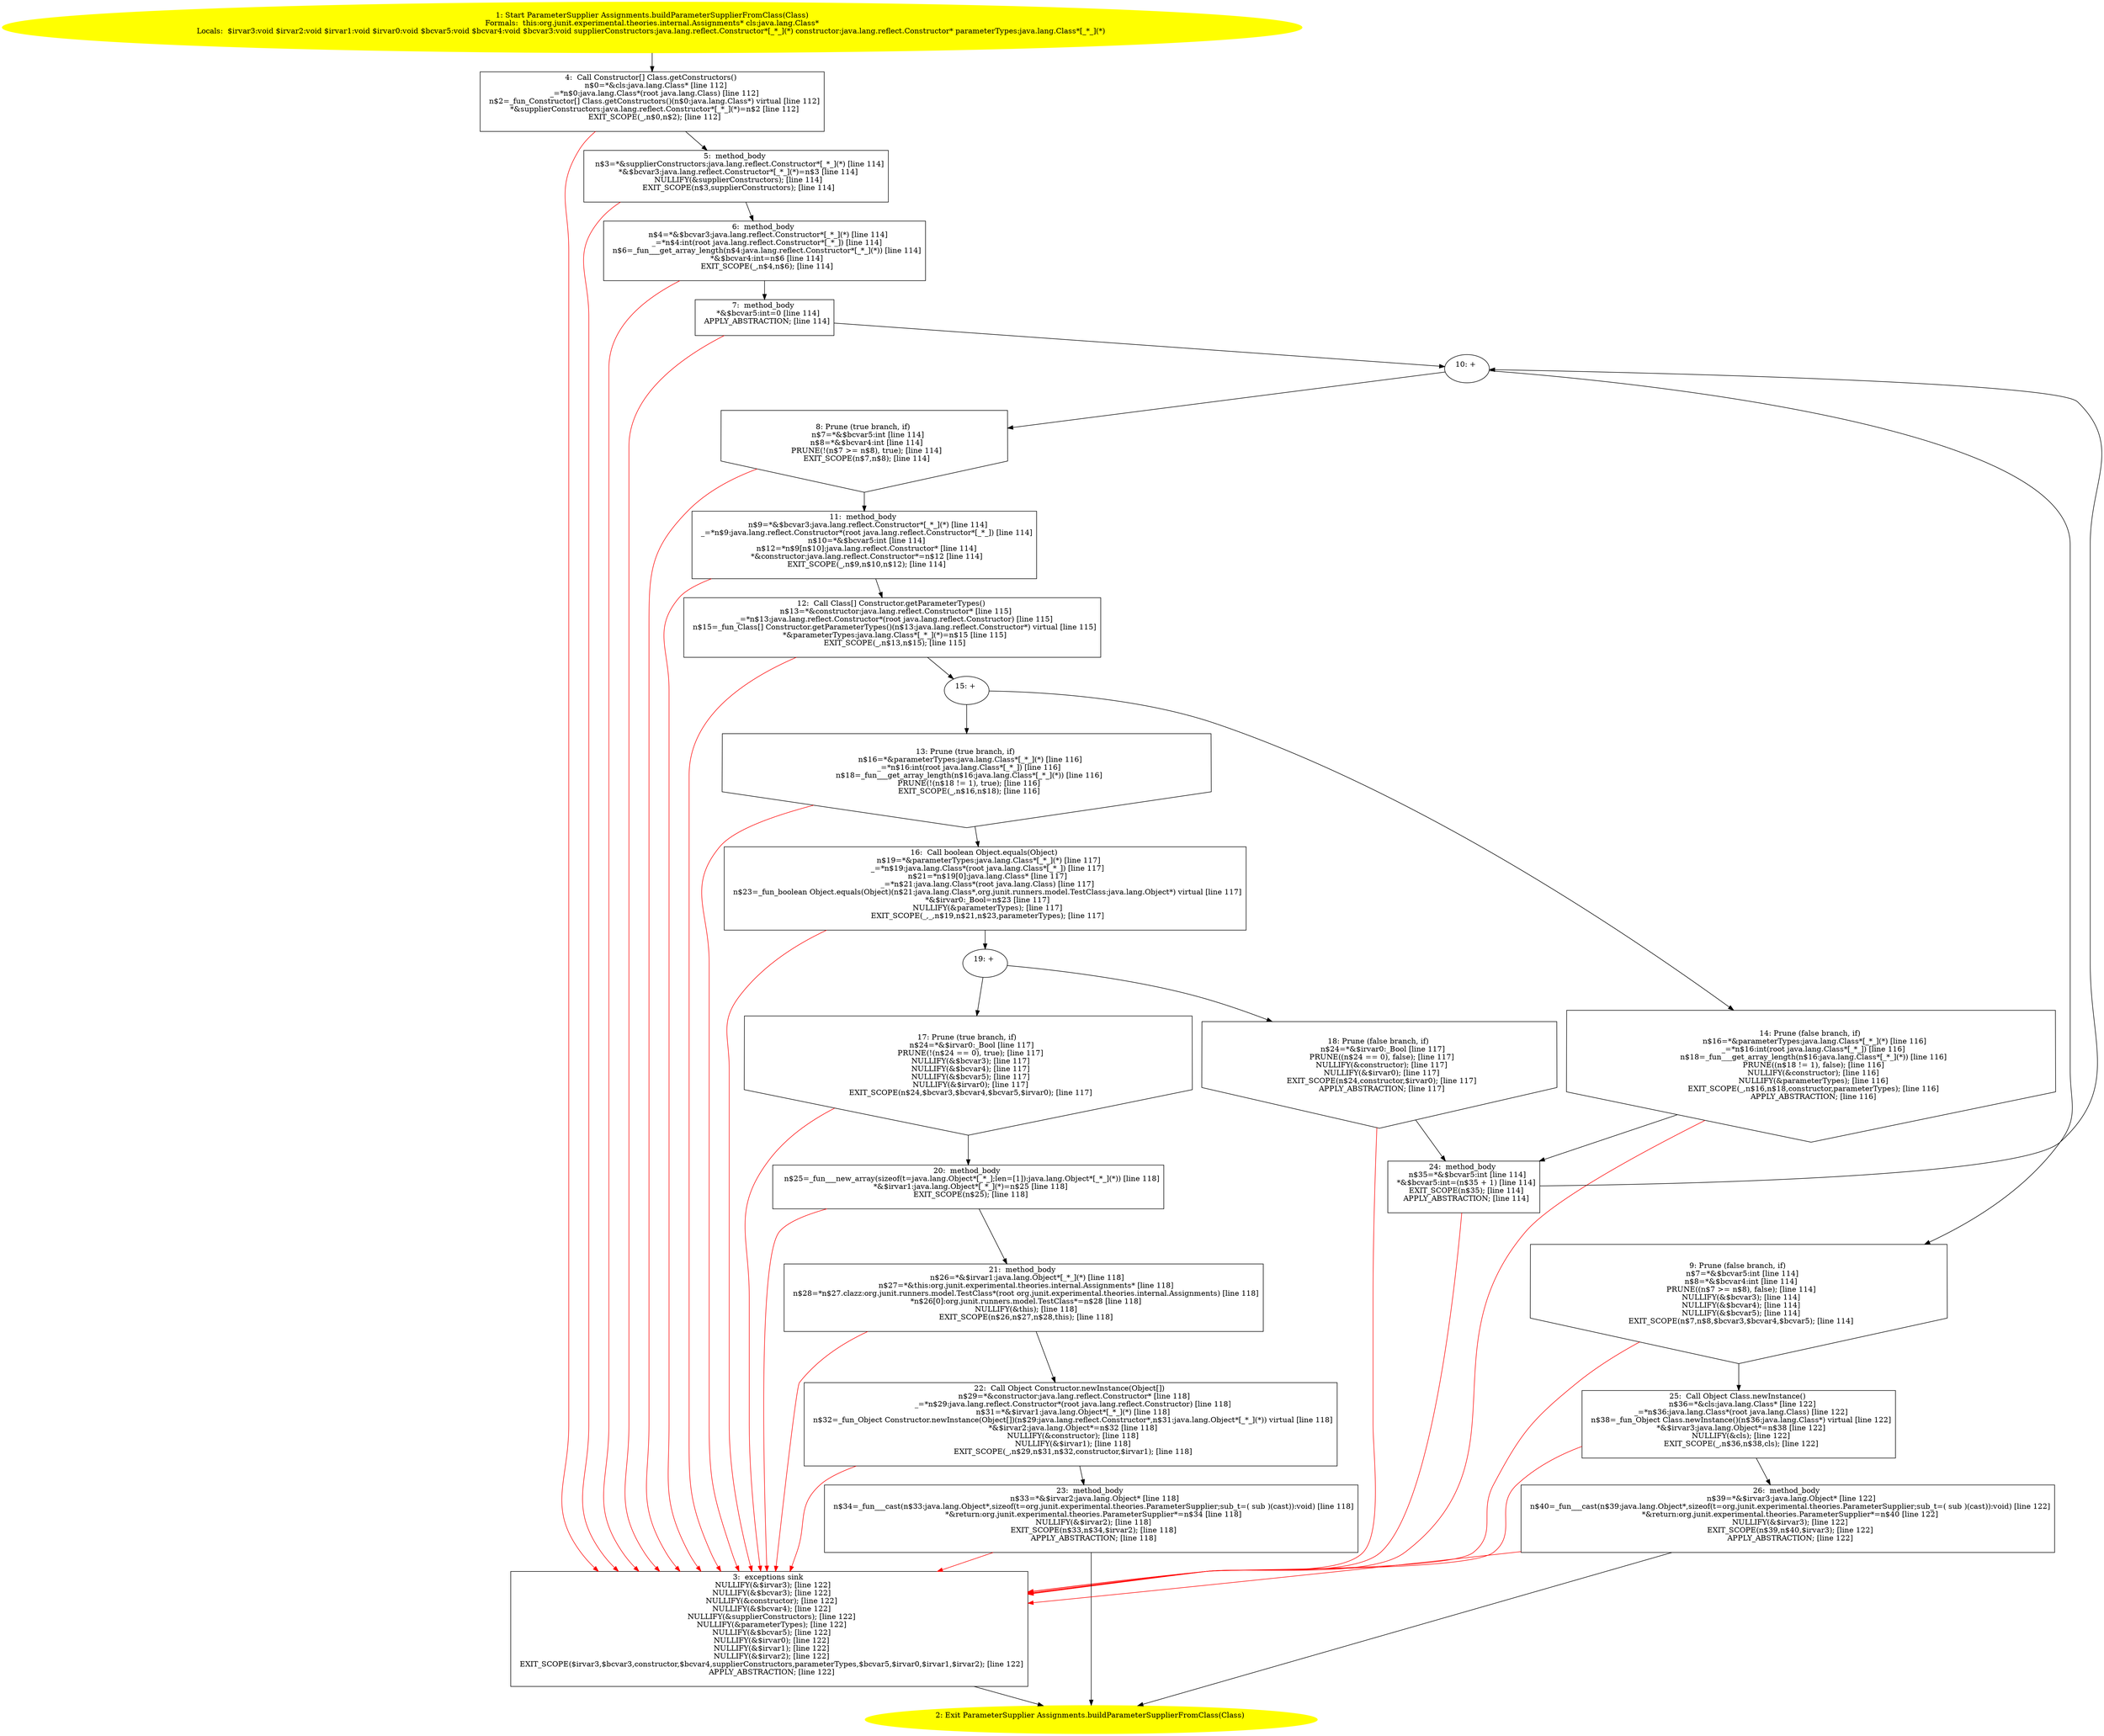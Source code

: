/* @generated */
digraph cfg {
"org.junit.experimental.theories.internal.Assignments.buildParameterSupplierFromClass(java.lang.Class.38fa3c9fe06714a1f978c7d20ecb1ab6_1" [label="1: Start ParameterSupplier Assignments.buildParameterSupplierFromClass(Class)\nFormals:  this:org.junit.experimental.theories.internal.Assignments* cls:java.lang.Class*\nLocals:  $irvar3:void $irvar2:void $irvar1:void $irvar0:void $bcvar5:void $bcvar4:void $bcvar3:void supplierConstructors:java.lang.reflect.Constructor*[_*_](*) constructor:java.lang.reflect.Constructor* parameterTypes:java.lang.Class*[_*_](*) \n  " color=yellow style=filled]
	

	 "org.junit.experimental.theories.internal.Assignments.buildParameterSupplierFromClass(java.lang.Class.38fa3c9fe06714a1f978c7d20ecb1ab6_1" -> "org.junit.experimental.theories.internal.Assignments.buildParameterSupplierFromClass(java.lang.Class.38fa3c9fe06714a1f978c7d20ecb1ab6_4" ;
"org.junit.experimental.theories.internal.Assignments.buildParameterSupplierFromClass(java.lang.Class.38fa3c9fe06714a1f978c7d20ecb1ab6_2" [label="2: Exit ParameterSupplier Assignments.buildParameterSupplierFromClass(Class) \n  " color=yellow style=filled]
	

"org.junit.experimental.theories.internal.Assignments.buildParameterSupplierFromClass(java.lang.Class.38fa3c9fe06714a1f978c7d20ecb1ab6_3" [label="3:  exceptions sink \n   NULLIFY(&$irvar3); [line 122]\n  NULLIFY(&$bcvar3); [line 122]\n  NULLIFY(&constructor); [line 122]\n  NULLIFY(&$bcvar4); [line 122]\n  NULLIFY(&supplierConstructors); [line 122]\n  NULLIFY(&parameterTypes); [line 122]\n  NULLIFY(&$bcvar5); [line 122]\n  NULLIFY(&$irvar0); [line 122]\n  NULLIFY(&$irvar1); [line 122]\n  NULLIFY(&$irvar2); [line 122]\n  EXIT_SCOPE($irvar3,$bcvar3,constructor,$bcvar4,supplierConstructors,parameterTypes,$bcvar5,$irvar0,$irvar1,$irvar2); [line 122]\n  APPLY_ABSTRACTION; [line 122]\n " shape="box"]
	

	 "org.junit.experimental.theories.internal.Assignments.buildParameterSupplierFromClass(java.lang.Class.38fa3c9fe06714a1f978c7d20ecb1ab6_3" -> "org.junit.experimental.theories.internal.Assignments.buildParameterSupplierFromClass(java.lang.Class.38fa3c9fe06714a1f978c7d20ecb1ab6_2" ;
"org.junit.experimental.theories.internal.Assignments.buildParameterSupplierFromClass(java.lang.Class.38fa3c9fe06714a1f978c7d20ecb1ab6_4" [label="4:  Call Constructor[] Class.getConstructors() \n   n$0=*&cls:java.lang.Class* [line 112]\n  _=*n$0:java.lang.Class*(root java.lang.Class) [line 112]\n  n$2=_fun_Constructor[] Class.getConstructors()(n$0:java.lang.Class*) virtual [line 112]\n  *&supplierConstructors:java.lang.reflect.Constructor*[_*_](*)=n$2 [line 112]\n  EXIT_SCOPE(_,n$0,n$2); [line 112]\n " shape="box"]
	

	 "org.junit.experimental.theories.internal.Assignments.buildParameterSupplierFromClass(java.lang.Class.38fa3c9fe06714a1f978c7d20ecb1ab6_4" -> "org.junit.experimental.theories.internal.Assignments.buildParameterSupplierFromClass(java.lang.Class.38fa3c9fe06714a1f978c7d20ecb1ab6_5" ;
	 "org.junit.experimental.theories.internal.Assignments.buildParameterSupplierFromClass(java.lang.Class.38fa3c9fe06714a1f978c7d20ecb1ab6_4" -> "org.junit.experimental.theories.internal.Assignments.buildParameterSupplierFromClass(java.lang.Class.38fa3c9fe06714a1f978c7d20ecb1ab6_3" [color="red" ];
"org.junit.experimental.theories.internal.Assignments.buildParameterSupplierFromClass(java.lang.Class.38fa3c9fe06714a1f978c7d20ecb1ab6_5" [label="5:  method_body \n   n$3=*&supplierConstructors:java.lang.reflect.Constructor*[_*_](*) [line 114]\n  *&$bcvar3:java.lang.reflect.Constructor*[_*_](*)=n$3 [line 114]\n  NULLIFY(&supplierConstructors); [line 114]\n  EXIT_SCOPE(n$3,supplierConstructors); [line 114]\n " shape="box"]
	

	 "org.junit.experimental.theories.internal.Assignments.buildParameterSupplierFromClass(java.lang.Class.38fa3c9fe06714a1f978c7d20ecb1ab6_5" -> "org.junit.experimental.theories.internal.Assignments.buildParameterSupplierFromClass(java.lang.Class.38fa3c9fe06714a1f978c7d20ecb1ab6_6" ;
	 "org.junit.experimental.theories.internal.Assignments.buildParameterSupplierFromClass(java.lang.Class.38fa3c9fe06714a1f978c7d20ecb1ab6_5" -> "org.junit.experimental.theories.internal.Assignments.buildParameterSupplierFromClass(java.lang.Class.38fa3c9fe06714a1f978c7d20ecb1ab6_3" [color="red" ];
"org.junit.experimental.theories.internal.Assignments.buildParameterSupplierFromClass(java.lang.Class.38fa3c9fe06714a1f978c7d20ecb1ab6_6" [label="6:  method_body \n   n$4=*&$bcvar3:java.lang.reflect.Constructor*[_*_](*) [line 114]\n  _=*n$4:int(root java.lang.reflect.Constructor*[_*_]) [line 114]\n  n$6=_fun___get_array_length(n$4:java.lang.reflect.Constructor*[_*_](*)) [line 114]\n  *&$bcvar4:int=n$6 [line 114]\n  EXIT_SCOPE(_,n$4,n$6); [line 114]\n " shape="box"]
	

	 "org.junit.experimental.theories.internal.Assignments.buildParameterSupplierFromClass(java.lang.Class.38fa3c9fe06714a1f978c7d20ecb1ab6_6" -> "org.junit.experimental.theories.internal.Assignments.buildParameterSupplierFromClass(java.lang.Class.38fa3c9fe06714a1f978c7d20ecb1ab6_7" ;
	 "org.junit.experimental.theories.internal.Assignments.buildParameterSupplierFromClass(java.lang.Class.38fa3c9fe06714a1f978c7d20ecb1ab6_6" -> "org.junit.experimental.theories.internal.Assignments.buildParameterSupplierFromClass(java.lang.Class.38fa3c9fe06714a1f978c7d20ecb1ab6_3" [color="red" ];
"org.junit.experimental.theories.internal.Assignments.buildParameterSupplierFromClass(java.lang.Class.38fa3c9fe06714a1f978c7d20ecb1ab6_7" [label="7:  method_body \n   *&$bcvar5:int=0 [line 114]\n  APPLY_ABSTRACTION; [line 114]\n " shape="box"]
	

	 "org.junit.experimental.theories.internal.Assignments.buildParameterSupplierFromClass(java.lang.Class.38fa3c9fe06714a1f978c7d20ecb1ab6_7" -> "org.junit.experimental.theories.internal.Assignments.buildParameterSupplierFromClass(java.lang.Class.38fa3c9fe06714a1f978c7d20ecb1ab6_10" ;
	 "org.junit.experimental.theories.internal.Assignments.buildParameterSupplierFromClass(java.lang.Class.38fa3c9fe06714a1f978c7d20ecb1ab6_7" -> "org.junit.experimental.theories.internal.Assignments.buildParameterSupplierFromClass(java.lang.Class.38fa3c9fe06714a1f978c7d20ecb1ab6_3" [color="red" ];
"org.junit.experimental.theories.internal.Assignments.buildParameterSupplierFromClass(java.lang.Class.38fa3c9fe06714a1f978c7d20ecb1ab6_8" [label="8: Prune (true branch, if) \n   n$7=*&$bcvar5:int [line 114]\n  n$8=*&$bcvar4:int [line 114]\n  PRUNE(!(n$7 >= n$8), true); [line 114]\n  EXIT_SCOPE(n$7,n$8); [line 114]\n " shape="invhouse"]
	

	 "org.junit.experimental.theories.internal.Assignments.buildParameterSupplierFromClass(java.lang.Class.38fa3c9fe06714a1f978c7d20ecb1ab6_8" -> "org.junit.experimental.theories.internal.Assignments.buildParameterSupplierFromClass(java.lang.Class.38fa3c9fe06714a1f978c7d20ecb1ab6_11" ;
	 "org.junit.experimental.theories.internal.Assignments.buildParameterSupplierFromClass(java.lang.Class.38fa3c9fe06714a1f978c7d20ecb1ab6_8" -> "org.junit.experimental.theories.internal.Assignments.buildParameterSupplierFromClass(java.lang.Class.38fa3c9fe06714a1f978c7d20ecb1ab6_3" [color="red" ];
"org.junit.experimental.theories.internal.Assignments.buildParameterSupplierFromClass(java.lang.Class.38fa3c9fe06714a1f978c7d20ecb1ab6_9" [label="9: Prune (false branch, if) \n   n$7=*&$bcvar5:int [line 114]\n  n$8=*&$bcvar4:int [line 114]\n  PRUNE((n$7 >= n$8), false); [line 114]\n  NULLIFY(&$bcvar3); [line 114]\n  NULLIFY(&$bcvar4); [line 114]\n  NULLIFY(&$bcvar5); [line 114]\n  EXIT_SCOPE(n$7,n$8,$bcvar3,$bcvar4,$bcvar5); [line 114]\n " shape="invhouse"]
	

	 "org.junit.experimental.theories.internal.Assignments.buildParameterSupplierFromClass(java.lang.Class.38fa3c9fe06714a1f978c7d20ecb1ab6_9" -> "org.junit.experimental.theories.internal.Assignments.buildParameterSupplierFromClass(java.lang.Class.38fa3c9fe06714a1f978c7d20ecb1ab6_25" ;
	 "org.junit.experimental.theories.internal.Assignments.buildParameterSupplierFromClass(java.lang.Class.38fa3c9fe06714a1f978c7d20ecb1ab6_9" -> "org.junit.experimental.theories.internal.Assignments.buildParameterSupplierFromClass(java.lang.Class.38fa3c9fe06714a1f978c7d20ecb1ab6_3" [color="red" ];
"org.junit.experimental.theories.internal.Assignments.buildParameterSupplierFromClass(java.lang.Class.38fa3c9fe06714a1f978c7d20ecb1ab6_10" [label="10: + \n  " ]
	

	 "org.junit.experimental.theories.internal.Assignments.buildParameterSupplierFromClass(java.lang.Class.38fa3c9fe06714a1f978c7d20ecb1ab6_10" -> "org.junit.experimental.theories.internal.Assignments.buildParameterSupplierFromClass(java.lang.Class.38fa3c9fe06714a1f978c7d20ecb1ab6_8" ;
	 "org.junit.experimental.theories.internal.Assignments.buildParameterSupplierFromClass(java.lang.Class.38fa3c9fe06714a1f978c7d20ecb1ab6_10" -> "org.junit.experimental.theories.internal.Assignments.buildParameterSupplierFromClass(java.lang.Class.38fa3c9fe06714a1f978c7d20ecb1ab6_9" ;
"org.junit.experimental.theories.internal.Assignments.buildParameterSupplierFromClass(java.lang.Class.38fa3c9fe06714a1f978c7d20ecb1ab6_11" [label="11:  method_body \n   n$9=*&$bcvar3:java.lang.reflect.Constructor*[_*_](*) [line 114]\n  _=*n$9:java.lang.reflect.Constructor*(root java.lang.reflect.Constructor*[_*_]) [line 114]\n  n$10=*&$bcvar5:int [line 114]\n  n$12=*n$9[n$10]:java.lang.reflect.Constructor* [line 114]\n  *&constructor:java.lang.reflect.Constructor*=n$12 [line 114]\n  EXIT_SCOPE(_,n$9,n$10,n$12); [line 114]\n " shape="box"]
	

	 "org.junit.experimental.theories.internal.Assignments.buildParameterSupplierFromClass(java.lang.Class.38fa3c9fe06714a1f978c7d20ecb1ab6_11" -> "org.junit.experimental.theories.internal.Assignments.buildParameterSupplierFromClass(java.lang.Class.38fa3c9fe06714a1f978c7d20ecb1ab6_12" ;
	 "org.junit.experimental.theories.internal.Assignments.buildParameterSupplierFromClass(java.lang.Class.38fa3c9fe06714a1f978c7d20ecb1ab6_11" -> "org.junit.experimental.theories.internal.Assignments.buildParameterSupplierFromClass(java.lang.Class.38fa3c9fe06714a1f978c7d20ecb1ab6_3" [color="red" ];
"org.junit.experimental.theories.internal.Assignments.buildParameterSupplierFromClass(java.lang.Class.38fa3c9fe06714a1f978c7d20ecb1ab6_12" [label="12:  Call Class[] Constructor.getParameterTypes() \n   n$13=*&constructor:java.lang.reflect.Constructor* [line 115]\n  _=*n$13:java.lang.reflect.Constructor*(root java.lang.reflect.Constructor) [line 115]\n  n$15=_fun_Class[] Constructor.getParameterTypes()(n$13:java.lang.reflect.Constructor*) virtual [line 115]\n  *&parameterTypes:java.lang.Class*[_*_](*)=n$15 [line 115]\n  EXIT_SCOPE(_,n$13,n$15); [line 115]\n " shape="box"]
	

	 "org.junit.experimental.theories.internal.Assignments.buildParameterSupplierFromClass(java.lang.Class.38fa3c9fe06714a1f978c7d20ecb1ab6_12" -> "org.junit.experimental.theories.internal.Assignments.buildParameterSupplierFromClass(java.lang.Class.38fa3c9fe06714a1f978c7d20ecb1ab6_15" ;
	 "org.junit.experimental.theories.internal.Assignments.buildParameterSupplierFromClass(java.lang.Class.38fa3c9fe06714a1f978c7d20ecb1ab6_12" -> "org.junit.experimental.theories.internal.Assignments.buildParameterSupplierFromClass(java.lang.Class.38fa3c9fe06714a1f978c7d20ecb1ab6_3" [color="red" ];
"org.junit.experimental.theories.internal.Assignments.buildParameterSupplierFromClass(java.lang.Class.38fa3c9fe06714a1f978c7d20ecb1ab6_13" [label="13: Prune (true branch, if) \n   n$16=*&parameterTypes:java.lang.Class*[_*_](*) [line 116]\n  _=*n$16:int(root java.lang.Class*[_*_]) [line 116]\n  n$18=_fun___get_array_length(n$16:java.lang.Class*[_*_](*)) [line 116]\n  PRUNE(!(n$18 != 1), true); [line 116]\n  EXIT_SCOPE(_,n$16,n$18); [line 116]\n " shape="invhouse"]
	

	 "org.junit.experimental.theories.internal.Assignments.buildParameterSupplierFromClass(java.lang.Class.38fa3c9fe06714a1f978c7d20ecb1ab6_13" -> "org.junit.experimental.theories.internal.Assignments.buildParameterSupplierFromClass(java.lang.Class.38fa3c9fe06714a1f978c7d20ecb1ab6_16" ;
	 "org.junit.experimental.theories.internal.Assignments.buildParameterSupplierFromClass(java.lang.Class.38fa3c9fe06714a1f978c7d20ecb1ab6_13" -> "org.junit.experimental.theories.internal.Assignments.buildParameterSupplierFromClass(java.lang.Class.38fa3c9fe06714a1f978c7d20ecb1ab6_3" [color="red" ];
"org.junit.experimental.theories.internal.Assignments.buildParameterSupplierFromClass(java.lang.Class.38fa3c9fe06714a1f978c7d20ecb1ab6_14" [label="14: Prune (false branch, if) \n   n$16=*&parameterTypes:java.lang.Class*[_*_](*) [line 116]\n  _=*n$16:int(root java.lang.Class*[_*_]) [line 116]\n  n$18=_fun___get_array_length(n$16:java.lang.Class*[_*_](*)) [line 116]\n  PRUNE((n$18 != 1), false); [line 116]\n  NULLIFY(&constructor); [line 116]\n  NULLIFY(&parameterTypes); [line 116]\n  EXIT_SCOPE(_,n$16,n$18,constructor,parameterTypes); [line 116]\n  APPLY_ABSTRACTION; [line 116]\n " shape="invhouse"]
	

	 "org.junit.experimental.theories.internal.Assignments.buildParameterSupplierFromClass(java.lang.Class.38fa3c9fe06714a1f978c7d20ecb1ab6_14" -> "org.junit.experimental.theories.internal.Assignments.buildParameterSupplierFromClass(java.lang.Class.38fa3c9fe06714a1f978c7d20ecb1ab6_24" ;
	 "org.junit.experimental.theories.internal.Assignments.buildParameterSupplierFromClass(java.lang.Class.38fa3c9fe06714a1f978c7d20ecb1ab6_14" -> "org.junit.experimental.theories.internal.Assignments.buildParameterSupplierFromClass(java.lang.Class.38fa3c9fe06714a1f978c7d20ecb1ab6_3" [color="red" ];
"org.junit.experimental.theories.internal.Assignments.buildParameterSupplierFromClass(java.lang.Class.38fa3c9fe06714a1f978c7d20ecb1ab6_15" [label="15: + \n  " ]
	

	 "org.junit.experimental.theories.internal.Assignments.buildParameterSupplierFromClass(java.lang.Class.38fa3c9fe06714a1f978c7d20ecb1ab6_15" -> "org.junit.experimental.theories.internal.Assignments.buildParameterSupplierFromClass(java.lang.Class.38fa3c9fe06714a1f978c7d20ecb1ab6_13" ;
	 "org.junit.experimental.theories.internal.Assignments.buildParameterSupplierFromClass(java.lang.Class.38fa3c9fe06714a1f978c7d20ecb1ab6_15" -> "org.junit.experimental.theories.internal.Assignments.buildParameterSupplierFromClass(java.lang.Class.38fa3c9fe06714a1f978c7d20ecb1ab6_14" ;
"org.junit.experimental.theories.internal.Assignments.buildParameterSupplierFromClass(java.lang.Class.38fa3c9fe06714a1f978c7d20ecb1ab6_16" [label="16:  Call boolean Object.equals(Object) \n   n$19=*&parameterTypes:java.lang.Class*[_*_](*) [line 117]\n  _=*n$19:java.lang.Class*(root java.lang.Class*[_*_]) [line 117]\n  n$21=*n$19[0]:java.lang.Class* [line 117]\n  _=*n$21:java.lang.Class*(root java.lang.Class) [line 117]\n  n$23=_fun_boolean Object.equals(Object)(n$21:java.lang.Class*,org.junit.runners.model.TestClass:java.lang.Object*) virtual [line 117]\n  *&$irvar0:_Bool=n$23 [line 117]\n  NULLIFY(&parameterTypes); [line 117]\n  EXIT_SCOPE(_,_,n$19,n$21,n$23,parameterTypes); [line 117]\n " shape="box"]
	

	 "org.junit.experimental.theories.internal.Assignments.buildParameterSupplierFromClass(java.lang.Class.38fa3c9fe06714a1f978c7d20ecb1ab6_16" -> "org.junit.experimental.theories.internal.Assignments.buildParameterSupplierFromClass(java.lang.Class.38fa3c9fe06714a1f978c7d20ecb1ab6_19" ;
	 "org.junit.experimental.theories.internal.Assignments.buildParameterSupplierFromClass(java.lang.Class.38fa3c9fe06714a1f978c7d20ecb1ab6_16" -> "org.junit.experimental.theories.internal.Assignments.buildParameterSupplierFromClass(java.lang.Class.38fa3c9fe06714a1f978c7d20ecb1ab6_3" [color="red" ];
"org.junit.experimental.theories.internal.Assignments.buildParameterSupplierFromClass(java.lang.Class.38fa3c9fe06714a1f978c7d20ecb1ab6_17" [label="17: Prune (true branch, if) \n   n$24=*&$irvar0:_Bool [line 117]\n  PRUNE(!(n$24 == 0), true); [line 117]\n  NULLIFY(&$bcvar3); [line 117]\n  NULLIFY(&$bcvar4); [line 117]\n  NULLIFY(&$bcvar5); [line 117]\n  NULLIFY(&$irvar0); [line 117]\n  EXIT_SCOPE(n$24,$bcvar3,$bcvar4,$bcvar5,$irvar0); [line 117]\n " shape="invhouse"]
	

	 "org.junit.experimental.theories.internal.Assignments.buildParameterSupplierFromClass(java.lang.Class.38fa3c9fe06714a1f978c7d20ecb1ab6_17" -> "org.junit.experimental.theories.internal.Assignments.buildParameterSupplierFromClass(java.lang.Class.38fa3c9fe06714a1f978c7d20ecb1ab6_20" ;
	 "org.junit.experimental.theories.internal.Assignments.buildParameterSupplierFromClass(java.lang.Class.38fa3c9fe06714a1f978c7d20ecb1ab6_17" -> "org.junit.experimental.theories.internal.Assignments.buildParameterSupplierFromClass(java.lang.Class.38fa3c9fe06714a1f978c7d20ecb1ab6_3" [color="red" ];
"org.junit.experimental.theories.internal.Assignments.buildParameterSupplierFromClass(java.lang.Class.38fa3c9fe06714a1f978c7d20ecb1ab6_18" [label="18: Prune (false branch, if) \n   n$24=*&$irvar0:_Bool [line 117]\n  PRUNE((n$24 == 0), false); [line 117]\n  NULLIFY(&constructor); [line 117]\n  NULLIFY(&$irvar0); [line 117]\n  EXIT_SCOPE(n$24,constructor,$irvar0); [line 117]\n  APPLY_ABSTRACTION; [line 117]\n " shape="invhouse"]
	

	 "org.junit.experimental.theories.internal.Assignments.buildParameterSupplierFromClass(java.lang.Class.38fa3c9fe06714a1f978c7d20ecb1ab6_18" -> "org.junit.experimental.theories.internal.Assignments.buildParameterSupplierFromClass(java.lang.Class.38fa3c9fe06714a1f978c7d20ecb1ab6_24" ;
	 "org.junit.experimental.theories.internal.Assignments.buildParameterSupplierFromClass(java.lang.Class.38fa3c9fe06714a1f978c7d20ecb1ab6_18" -> "org.junit.experimental.theories.internal.Assignments.buildParameterSupplierFromClass(java.lang.Class.38fa3c9fe06714a1f978c7d20ecb1ab6_3" [color="red" ];
"org.junit.experimental.theories.internal.Assignments.buildParameterSupplierFromClass(java.lang.Class.38fa3c9fe06714a1f978c7d20ecb1ab6_19" [label="19: + \n  " ]
	

	 "org.junit.experimental.theories.internal.Assignments.buildParameterSupplierFromClass(java.lang.Class.38fa3c9fe06714a1f978c7d20ecb1ab6_19" -> "org.junit.experimental.theories.internal.Assignments.buildParameterSupplierFromClass(java.lang.Class.38fa3c9fe06714a1f978c7d20ecb1ab6_17" ;
	 "org.junit.experimental.theories.internal.Assignments.buildParameterSupplierFromClass(java.lang.Class.38fa3c9fe06714a1f978c7d20ecb1ab6_19" -> "org.junit.experimental.theories.internal.Assignments.buildParameterSupplierFromClass(java.lang.Class.38fa3c9fe06714a1f978c7d20ecb1ab6_18" ;
"org.junit.experimental.theories.internal.Assignments.buildParameterSupplierFromClass(java.lang.Class.38fa3c9fe06714a1f978c7d20ecb1ab6_20" [label="20:  method_body \n   n$25=_fun___new_array(sizeof(t=java.lang.Object*[_*_];len=[1]):java.lang.Object*[_*_](*)) [line 118]\n  *&$irvar1:java.lang.Object*[_*_](*)=n$25 [line 118]\n  EXIT_SCOPE(n$25); [line 118]\n " shape="box"]
	

	 "org.junit.experimental.theories.internal.Assignments.buildParameterSupplierFromClass(java.lang.Class.38fa3c9fe06714a1f978c7d20ecb1ab6_20" -> "org.junit.experimental.theories.internal.Assignments.buildParameterSupplierFromClass(java.lang.Class.38fa3c9fe06714a1f978c7d20ecb1ab6_21" ;
	 "org.junit.experimental.theories.internal.Assignments.buildParameterSupplierFromClass(java.lang.Class.38fa3c9fe06714a1f978c7d20ecb1ab6_20" -> "org.junit.experimental.theories.internal.Assignments.buildParameterSupplierFromClass(java.lang.Class.38fa3c9fe06714a1f978c7d20ecb1ab6_3" [color="red" ];
"org.junit.experimental.theories.internal.Assignments.buildParameterSupplierFromClass(java.lang.Class.38fa3c9fe06714a1f978c7d20ecb1ab6_21" [label="21:  method_body \n   n$26=*&$irvar1:java.lang.Object*[_*_](*) [line 118]\n  n$27=*&this:org.junit.experimental.theories.internal.Assignments* [line 118]\n  n$28=*n$27.clazz:org.junit.runners.model.TestClass*(root org.junit.experimental.theories.internal.Assignments) [line 118]\n  *n$26[0]:org.junit.runners.model.TestClass*=n$28 [line 118]\n  NULLIFY(&this); [line 118]\n  EXIT_SCOPE(n$26,n$27,n$28,this); [line 118]\n " shape="box"]
	

	 "org.junit.experimental.theories.internal.Assignments.buildParameterSupplierFromClass(java.lang.Class.38fa3c9fe06714a1f978c7d20ecb1ab6_21" -> "org.junit.experimental.theories.internal.Assignments.buildParameterSupplierFromClass(java.lang.Class.38fa3c9fe06714a1f978c7d20ecb1ab6_22" ;
	 "org.junit.experimental.theories.internal.Assignments.buildParameterSupplierFromClass(java.lang.Class.38fa3c9fe06714a1f978c7d20ecb1ab6_21" -> "org.junit.experimental.theories.internal.Assignments.buildParameterSupplierFromClass(java.lang.Class.38fa3c9fe06714a1f978c7d20ecb1ab6_3" [color="red" ];
"org.junit.experimental.theories.internal.Assignments.buildParameterSupplierFromClass(java.lang.Class.38fa3c9fe06714a1f978c7d20ecb1ab6_22" [label="22:  Call Object Constructor.newInstance(Object[]) \n   n$29=*&constructor:java.lang.reflect.Constructor* [line 118]\n  _=*n$29:java.lang.reflect.Constructor*(root java.lang.reflect.Constructor) [line 118]\n  n$31=*&$irvar1:java.lang.Object*[_*_](*) [line 118]\n  n$32=_fun_Object Constructor.newInstance(Object[])(n$29:java.lang.reflect.Constructor*,n$31:java.lang.Object*[_*_](*)) virtual [line 118]\n  *&$irvar2:java.lang.Object*=n$32 [line 118]\n  NULLIFY(&constructor); [line 118]\n  NULLIFY(&$irvar1); [line 118]\n  EXIT_SCOPE(_,n$29,n$31,n$32,constructor,$irvar1); [line 118]\n " shape="box"]
	

	 "org.junit.experimental.theories.internal.Assignments.buildParameterSupplierFromClass(java.lang.Class.38fa3c9fe06714a1f978c7d20ecb1ab6_22" -> "org.junit.experimental.theories.internal.Assignments.buildParameterSupplierFromClass(java.lang.Class.38fa3c9fe06714a1f978c7d20ecb1ab6_23" ;
	 "org.junit.experimental.theories.internal.Assignments.buildParameterSupplierFromClass(java.lang.Class.38fa3c9fe06714a1f978c7d20ecb1ab6_22" -> "org.junit.experimental.theories.internal.Assignments.buildParameterSupplierFromClass(java.lang.Class.38fa3c9fe06714a1f978c7d20ecb1ab6_3" [color="red" ];
"org.junit.experimental.theories.internal.Assignments.buildParameterSupplierFromClass(java.lang.Class.38fa3c9fe06714a1f978c7d20ecb1ab6_23" [label="23:  method_body \n   n$33=*&$irvar2:java.lang.Object* [line 118]\n  n$34=_fun___cast(n$33:java.lang.Object*,sizeof(t=org.junit.experimental.theories.ParameterSupplier;sub_t=( sub )(cast)):void) [line 118]\n  *&return:org.junit.experimental.theories.ParameterSupplier*=n$34 [line 118]\n  NULLIFY(&$irvar2); [line 118]\n  EXIT_SCOPE(n$33,n$34,$irvar2); [line 118]\n  APPLY_ABSTRACTION; [line 118]\n " shape="box"]
	

	 "org.junit.experimental.theories.internal.Assignments.buildParameterSupplierFromClass(java.lang.Class.38fa3c9fe06714a1f978c7d20ecb1ab6_23" -> "org.junit.experimental.theories.internal.Assignments.buildParameterSupplierFromClass(java.lang.Class.38fa3c9fe06714a1f978c7d20ecb1ab6_2" ;
	 "org.junit.experimental.theories.internal.Assignments.buildParameterSupplierFromClass(java.lang.Class.38fa3c9fe06714a1f978c7d20ecb1ab6_23" -> "org.junit.experimental.theories.internal.Assignments.buildParameterSupplierFromClass(java.lang.Class.38fa3c9fe06714a1f978c7d20ecb1ab6_3" [color="red" ];
"org.junit.experimental.theories.internal.Assignments.buildParameterSupplierFromClass(java.lang.Class.38fa3c9fe06714a1f978c7d20ecb1ab6_24" [label="24:  method_body \n   n$35=*&$bcvar5:int [line 114]\n  *&$bcvar5:int=(n$35 + 1) [line 114]\n  EXIT_SCOPE(n$35); [line 114]\n  APPLY_ABSTRACTION; [line 114]\n " shape="box"]
	

	 "org.junit.experimental.theories.internal.Assignments.buildParameterSupplierFromClass(java.lang.Class.38fa3c9fe06714a1f978c7d20ecb1ab6_24" -> "org.junit.experimental.theories.internal.Assignments.buildParameterSupplierFromClass(java.lang.Class.38fa3c9fe06714a1f978c7d20ecb1ab6_10" ;
	 "org.junit.experimental.theories.internal.Assignments.buildParameterSupplierFromClass(java.lang.Class.38fa3c9fe06714a1f978c7d20ecb1ab6_24" -> "org.junit.experimental.theories.internal.Assignments.buildParameterSupplierFromClass(java.lang.Class.38fa3c9fe06714a1f978c7d20ecb1ab6_3" [color="red" ];
"org.junit.experimental.theories.internal.Assignments.buildParameterSupplierFromClass(java.lang.Class.38fa3c9fe06714a1f978c7d20ecb1ab6_25" [label="25:  Call Object Class.newInstance() \n   n$36=*&cls:java.lang.Class* [line 122]\n  _=*n$36:java.lang.Class*(root java.lang.Class) [line 122]\n  n$38=_fun_Object Class.newInstance()(n$36:java.lang.Class*) virtual [line 122]\n  *&$irvar3:java.lang.Object*=n$38 [line 122]\n  NULLIFY(&cls); [line 122]\n  EXIT_SCOPE(_,n$36,n$38,cls); [line 122]\n " shape="box"]
	

	 "org.junit.experimental.theories.internal.Assignments.buildParameterSupplierFromClass(java.lang.Class.38fa3c9fe06714a1f978c7d20ecb1ab6_25" -> "org.junit.experimental.theories.internal.Assignments.buildParameterSupplierFromClass(java.lang.Class.38fa3c9fe06714a1f978c7d20ecb1ab6_26" ;
	 "org.junit.experimental.theories.internal.Assignments.buildParameterSupplierFromClass(java.lang.Class.38fa3c9fe06714a1f978c7d20ecb1ab6_25" -> "org.junit.experimental.theories.internal.Assignments.buildParameterSupplierFromClass(java.lang.Class.38fa3c9fe06714a1f978c7d20ecb1ab6_3" [color="red" ];
"org.junit.experimental.theories.internal.Assignments.buildParameterSupplierFromClass(java.lang.Class.38fa3c9fe06714a1f978c7d20ecb1ab6_26" [label="26:  method_body \n   n$39=*&$irvar3:java.lang.Object* [line 122]\n  n$40=_fun___cast(n$39:java.lang.Object*,sizeof(t=org.junit.experimental.theories.ParameterSupplier;sub_t=( sub )(cast)):void) [line 122]\n  *&return:org.junit.experimental.theories.ParameterSupplier*=n$40 [line 122]\n  NULLIFY(&$irvar3); [line 122]\n  EXIT_SCOPE(n$39,n$40,$irvar3); [line 122]\n  APPLY_ABSTRACTION; [line 122]\n " shape="box"]
	

	 "org.junit.experimental.theories.internal.Assignments.buildParameterSupplierFromClass(java.lang.Class.38fa3c9fe06714a1f978c7d20ecb1ab6_26" -> "org.junit.experimental.theories.internal.Assignments.buildParameterSupplierFromClass(java.lang.Class.38fa3c9fe06714a1f978c7d20ecb1ab6_2" ;
	 "org.junit.experimental.theories.internal.Assignments.buildParameterSupplierFromClass(java.lang.Class.38fa3c9fe06714a1f978c7d20ecb1ab6_26" -> "org.junit.experimental.theories.internal.Assignments.buildParameterSupplierFromClass(java.lang.Class.38fa3c9fe06714a1f978c7d20ecb1ab6_3" [color="red" ];
}
